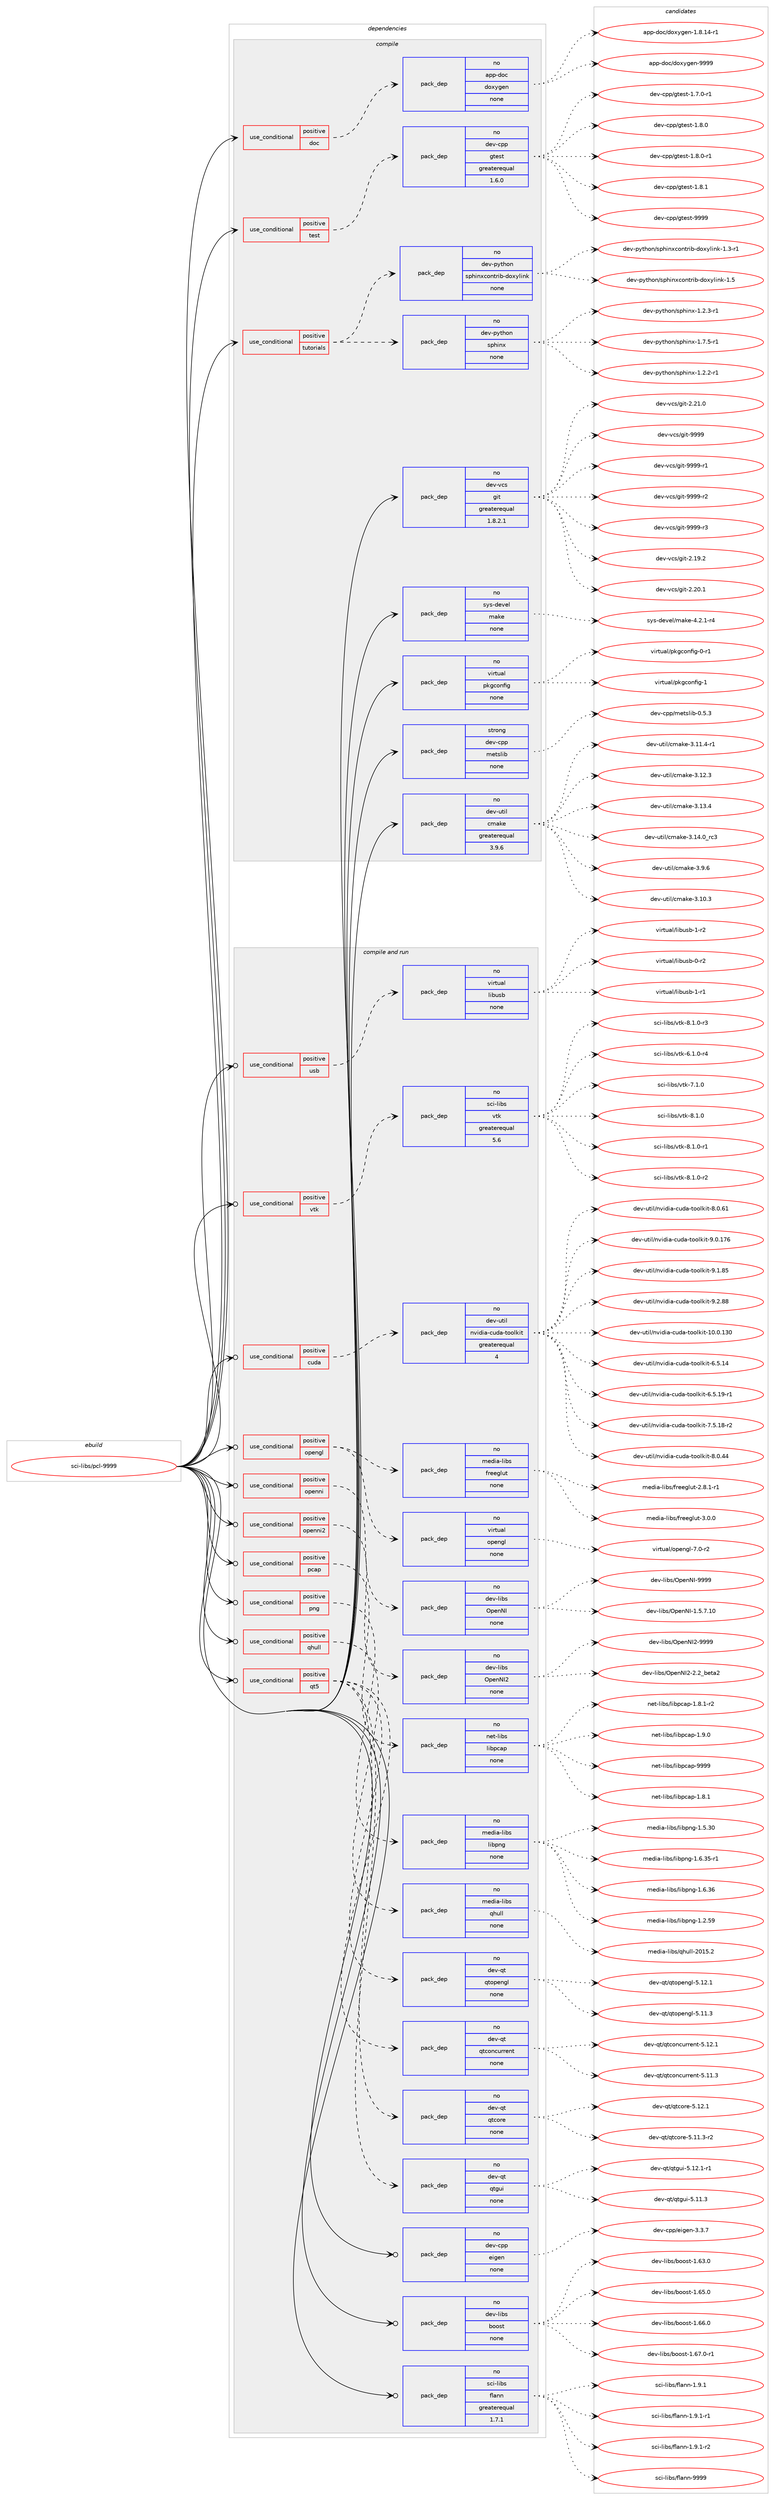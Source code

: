 digraph prolog {

# *************
# Graph options
# *************

newrank=true;
concentrate=true;
compound=true;
graph [rankdir=LR,fontname=Helvetica,fontsize=10,ranksep=1.5];#, ranksep=2.5, nodesep=0.2];
edge  [arrowhead=vee];
node  [fontname=Helvetica,fontsize=10];

# **********
# The ebuild
# **********

subgraph cluster_leftcol {
color=gray;
rank=same;
label=<<i>ebuild</i>>;
id [label="sci-libs/pcl-9999", color=red, width=4, href="../sci-libs/pcl-9999.svg"];
}

# ****************
# The dependencies
# ****************

subgraph cluster_midcol {
color=gray;
label=<<i>dependencies</i>>;
subgraph cluster_compile {
fillcolor="#eeeeee";
style=filled;
label=<<i>compile</i>>;
subgraph cond453941 {
dependency1695697 [label=<<TABLE BORDER="0" CELLBORDER="1" CELLSPACING="0" CELLPADDING="4"><TR><TD ROWSPAN="3" CELLPADDING="10">use_conditional</TD></TR><TR><TD>positive</TD></TR><TR><TD>doc</TD></TR></TABLE>>, shape=none, color=red];
subgraph pack1213952 {
dependency1695698 [label=<<TABLE BORDER="0" CELLBORDER="1" CELLSPACING="0" CELLPADDING="4" WIDTH="220"><TR><TD ROWSPAN="6" CELLPADDING="30">pack_dep</TD></TR><TR><TD WIDTH="110">no</TD></TR><TR><TD>app-doc</TD></TR><TR><TD>doxygen</TD></TR><TR><TD>none</TD></TR><TR><TD></TD></TR></TABLE>>, shape=none, color=blue];
}
dependency1695697:e -> dependency1695698:w [weight=20,style="dashed",arrowhead="vee"];
}
id:e -> dependency1695697:w [weight=20,style="solid",arrowhead="vee"];
subgraph cond453942 {
dependency1695699 [label=<<TABLE BORDER="0" CELLBORDER="1" CELLSPACING="0" CELLPADDING="4"><TR><TD ROWSPAN="3" CELLPADDING="10">use_conditional</TD></TR><TR><TD>positive</TD></TR><TR><TD>test</TD></TR></TABLE>>, shape=none, color=red];
subgraph pack1213953 {
dependency1695700 [label=<<TABLE BORDER="0" CELLBORDER="1" CELLSPACING="0" CELLPADDING="4" WIDTH="220"><TR><TD ROWSPAN="6" CELLPADDING="30">pack_dep</TD></TR><TR><TD WIDTH="110">no</TD></TR><TR><TD>dev-cpp</TD></TR><TR><TD>gtest</TD></TR><TR><TD>greaterequal</TD></TR><TR><TD>1.6.0</TD></TR></TABLE>>, shape=none, color=blue];
}
dependency1695699:e -> dependency1695700:w [weight=20,style="dashed",arrowhead="vee"];
}
id:e -> dependency1695699:w [weight=20,style="solid",arrowhead="vee"];
subgraph cond453943 {
dependency1695701 [label=<<TABLE BORDER="0" CELLBORDER="1" CELLSPACING="0" CELLPADDING="4"><TR><TD ROWSPAN="3" CELLPADDING="10">use_conditional</TD></TR><TR><TD>positive</TD></TR><TR><TD>tutorials</TD></TR></TABLE>>, shape=none, color=red];
subgraph pack1213954 {
dependency1695702 [label=<<TABLE BORDER="0" CELLBORDER="1" CELLSPACING="0" CELLPADDING="4" WIDTH="220"><TR><TD ROWSPAN="6" CELLPADDING="30">pack_dep</TD></TR><TR><TD WIDTH="110">no</TD></TR><TR><TD>dev-python</TD></TR><TR><TD>sphinx</TD></TR><TR><TD>none</TD></TR><TR><TD></TD></TR></TABLE>>, shape=none, color=blue];
}
dependency1695701:e -> dependency1695702:w [weight=20,style="dashed",arrowhead="vee"];
subgraph pack1213955 {
dependency1695703 [label=<<TABLE BORDER="0" CELLBORDER="1" CELLSPACING="0" CELLPADDING="4" WIDTH="220"><TR><TD ROWSPAN="6" CELLPADDING="30">pack_dep</TD></TR><TR><TD WIDTH="110">no</TD></TR><TR><TD>dev-python</TD></TR><TR><TD>sphinxcontrib-doxylink</TD></TR><TR><TD>none</TD></TR><TR><TD></TD></TR></TABLE>>, shape=none, color=blue];
}
dependency1695701:e -> dependency1695703:w [weight=20,style="dashed",arrowhead="vee"];
}
id:e -> dependency1695701:w [weight=20,style="solid",arrowhead="vee"];
subgraph pack1213956 {
dependency1695704 [label=<<TABLE BORDER="0" CELLBORDER="1" CELLSPACING="0" CELLPADDING="4" WIDTH="220"><TR><TD ROWSPAN="6" CELLPADDING="30">pack_dep</TD></TR><TR><TD WIDTH="110">no</TD></TR><TR><TD>dev-util</TD></TR><TR><TD>cmake</TD></TR><TR><TD>greaterequal</TD></TR><TR><TD>3.9.6</TD></TR></TABLE>>, shape=none, color=blue];
}
id:e -> dependency1695704:w [weight=20,style="solid",arrowhead="vee"];
subgraph pack1213957 {
dependency1695705 [label=<<TABLE BORDER="0" CELLBORDER="1" CELLSPACING="0" CELLPADDING="4" WIDTH="220"><TR><TD ROWSPAN="6" CELLPADDING="30">pack_dep</TD></TR><TR><TD WIDTH="110">no</TD></TR><TR><TD>dev-vcs</TD></TR><TR><TD>git</TD></TR><TR><TD>greaterequal</TD></TR><TR><TD>1.8.2.1</TD></TR></TABLE>>, shape=none, color=blue];
}
id:e -> dependency1695705:w [weight=20,style="solid",arrowhead="vee"];
subgraph pack1213958 {
dependency1695706 [label=<<TABLE BORDER="0" CELLBORDER="1" CELLSPACING="0" CELLPADDING="4" WIDTH="220"><TR><TD ROWSPAN="6" CELLPADDING="30">pack_dep</TD></TR><TR><TD WIDTH="110">no</TD></TR><TR><TD>sys-devel</TD></TR><TR><TD>make</TD></TR><TR><TD>none</TD></TR><TR><TD></TD></TR></TABLE>>, shape=none, color=blue];
}
id:e -> dependency1695706:w [weight=20,style="solid",arrowhead="vee"];
subgraph pack1213959 {
dependency1695707 [label=<<TABLE BORDER="0" CELLBORDER="1" CELLSPACING="0" CELLPADDING="4" WIDTH="220"><TR><TD ROWSPAN="6" CELLPADDING="30">pack_dep</TD></TR><TR><TD WIDTH="110">no</TD></TR><TR><TD>virtual</TD></TR><TR><TD>pkgconfig</TD></TR><TR><TD>none</TD></TR><TR><TD></TD></TR></TABLE>>, shape=none, color=blue];
}
id:e -> dependency1695707:w [weight=20,style="solid",arrowhead="vee"];
subgraph pack1213960 {
dependency1695708 [label=<<TABLE BORDER="0" CELLBORDER="1" CELLSPACING="0" CELLPADDING="4" WIDTH="220"><TR><TD ROWSPAN="6" CELLPADDING="30">pack_dep</TD></TR><TR><TD WIDTH="110">strong</TD></TR><TR><TD>dev-cpp</TD></TR><TR><TD>metslib</TD></TR><TR><TD>none</TD></TR><TR><TD></TD></TR></TABLE>>, shape=none, color=blue];
}
id:e -> dependency1695708:w [weight=20,style="solid",arrowhead="vee"];
}
subgraph cluster_compileandrun {
fillcolor="#eeeeee";
style=filled;
label=<<i>compile and run</i>>;
subgraph cond453944 {
dependency1695709 [label=<<TABLE BORDER="0" CELLBORDER="1" CELLSPACING="0" CELLPADDING="4"><TR><TD ROWSPAN="3" CELLPADDING="10">use_conditional</TD></TR><TR><TD>positive</TD></TR><TR><TD>cuda</TD></TR></TABLE>>, shape=none, color=red];
subgraph pack1213961 {
dependency1695710 [label=<<TABLE BORDER="0" CELLBORDER="1" CELLSPACING="0" CELLPADDING="4" WIDTH="220"><TR><TD ROWSPAN="6" CELLPADDING="30">pack_dep</TD></TR><TR><TD WIDTH="110">no</TD></TR><TR><TD>dev-util</TD></TR><TR><TD>nvidia-cuda-toolkit</TD></TR><TR><TD>greaterequal</TD></TR><TR><TD>4</TD></TR></TABLE>>, shape=none, color=blue];
}
dependency1695709:e -> dependency1695710:w [weight=20,style="dashed",arrowhead="vee"];
}
id:e -> dependency1695709:w [weight=20,style="solid",arrowhead="odotvee"];
subgraph cond453945 {
dependency1695711 [label=<<TABLE BORDER="0" CELLBORDER="1" CELLSPACING="0" CELLPADDING="4"><TR><TD ROWSPAN="3" CELLPADDING="10">use_conditional</TD></TR><TR><TD>positive</TD></TR><TR><TD>opengl</TD></TR></TABLE>>, shape=none, color=red];
subgraph pack1213962 {
dependency1695712 [label=<<TABLE BORDER="0" CELLBORDER="1" CELLSPACING="0" CELLPADDING="4" WIDTH="220"><TR><TD ROWSPAN="6" CELLPADDING="30">pack_dep</TD></TR><TR><TD WIDTH="110">no</TD></TR><TR><TD>virtual</TD></TR><TR><TD>opengl</TD></TR><TR><TD>none</TD></TR><TR><TD></TD></TR></TABLE>>, shape=none, color=blue];
}
dependency1695711:e -> dependency1695712:w [weight=20,style="dashed",arrowhead="vee"];
subgraph pack1213963 {
dependency1695713 [label=<<TABLE BORDER="0" CELLBORDER="1" CELLSPACING="0" CELLPADDING="4" WIDTH="220"><TR><TD ROWSPAN="6" CELLPADDING="30">pack_dep</TD></TR><TR><TD WIDTH="110">no</TD></TR><TR><TD>media-libs</TD></TR><TR><TD>freeglut</TD></TR><TR><TD>none</TD></TR><TR><TD></TD></TR></TABLE>>, shape=none, color=blue];
}
dependency1695711:e -> dependency1695713:w [weight=20,style="dashed",arrowhead="vee"];
}
id:e -> dependency1695711:w [weight=20,style="solid",arrowhead="odotvee"];
subgraph cond453946 {
dependency1695714 [label=<<TABLE BORDER="0" CELLBORDER="1" CELLSPACING="0" CELLPADDING="4"><TR><TD ROWSPAN="3" CELLPADDING="10">use_conditional</TD></TR><TR><TD>positive</TD></TR><TR><TD>openni</TD></TR></TABLE>>, shape=none, color=red];
subgraph pack1213964 {
dependency1695715 [label=<<TABLE BORDER="0" CELLBORDER="1" CELLSPACING="0" CELLPADDING="4" WIDTH="220"><TR><TD ROWSPAN="6" CELLPADDING="30">pack_dep</TD></TR><TR><TD WIDTH="110">no</TD></TR><TR><TD>dev-libs</TD></TR><TR><TD>OpenNI</TD></TR><TR><TD>none</TD></TR><TR><TD></TD></TR></TABLE>>, shape=none, color=blue];
}
dependency1695714:e -> dependency1695715:w [weight=20,style="dashed",arrowhead="vee"];
}
id:e -> dependency1695714:w [weight=20,style="solid",arrowhead="odotvee"];
subgraph cond453947 {
dependency1695716 [label=<<TABLE BORDER="0" CELLBORDER="1" CELLSPACING="0" CELLPADDING="4"><TR><TD ROWSPAN="3" CELLPADDING="10">use_conditional</TD></TR><TR><TD>positive</TD></TR><TR><TD>openni2</TD></TR></TABLE>>, shape=none, color=red];
subgraph pack1213965 {
dependency1695717 [label=<<TABLE BORDER="0" CELLBORDER="1" CELLSPACING="0" CELLPADDING="4" WIDTH="220"><TR><TD ROWSPAN="6" CELLPADDING="30">pack_dep</TD></TR><TR><TD WIDTH="110">no</TD></TR><TR><TD>dev-libs</TD></TR><TR><TD>OpenNI2</TD></TR><TR><TD>none</TD></TR><TR><TD></TD></TR></TABLE>>, shape=none, color=blue];
}
dependency1695716:e -> dependency1695717:w [weight=20,style="dashed",arrowhead="vee"];
}
id:e -> dependency1695716:w [weight=20,style="solid",arrowhead="odotvee"];
subgraph cond453948 {
dependency1695718 [label=<<TABLE BORDER="0" CELLBORDER="1" CELLSPACING="0" CELLPADDING="4"><TR><TD ROWSPAN="3" CELLPADDING="10">use_conditional</TD></TR><TR><TD>positive</TD></TR><TR><TD>pcap</TD></TR></TABLE>>, shape=none, color=red];
subgraph pack1213966 {
dependency1695719 [label=<<TABLE BORDER="0" CELLBORDER="1" CELLSPACING="0" CELLPADDING="4" WIDTH="220"><TR><TD ROWSPAN="6" CELLPADDING="30">pack_dep</TD></TR><TR><TD WIDTH="110">no</TD></TR><TR><TD>net-libs</TD></TR><TR><TD>libpcap</TD></TR><TR><TD>none</TD></TR><TR><TD></TD></TR></TABLE>>, shape=none, color=blue];
}
dependency1695718:e -> dependency1695719:w [weight=20,style="dashed",arrowhead="vee"];
}
id:e -> dependency1695718:w [weight=20,style="solid",arrowhead="odotvee"];
subgraph cond453949 {
dependency1695720 [label=<<TABLE BORDER="0" CELLBORDER="1" CELLSPACING="0" CELLPADDING="4"><TR><TD ROWSPAN="3" CELLPADDING="10">use_conditional</TD></TR><TR><TD>positive</TD></TR><TR><TD>png</TD></TR></TABLE>>, shape=none, color=red];
subgraph pack1213967 {
dependency1695721 [label=<<TABLE BORDER="0" CELLBORDER="1" CELLSPACING="0" CELLPADDING="4" WIDTH="220"><TR><TD ROWSPAN="6" CELLPADDING="30">pack_dep</TD></TR><TR><TD WIDTH="110">no</TD></TR><TR><TD>media-libs</TD></TR><TR><TD>libpng</TD></TR><TR><TD>none</TD></TR><TR><TD></TD></TR></TABLE>>, shape=none, color=blue];
}
dependency1695720:e -> dependency1695721:w [weight=20,style="dashed",arrowhead="vee"];
}
id:e -> dependency1695720:w [weight=20,style="solid",arrowhead="odotvee"];
subgraph cond453950 {
dependency1695722 [label=<<TABLE BORDER="0" CELLBORDER="1" CELLSPACING="0" CELLPADDING="4"><TR><TD ROWSPAN="3" CELLPADDING="10">use_conditional</TD></TR><TR><TD>positive</TD></TR><TR><TD>qhull</TD></TR></TABLE>>, shape=none, color=red];
subgraph pack1213968 {
dependency1695723 [label=<<TABLE BORDER="0" CELLBORDER="1" CELLSPACING="0" CELLPADDING="4" WIDTH="220"><TR><TD ROWSPAN="6" CELLPADDING="30">pack_dep</TD></TR><TR><TD WIDTH="110">no</TD></TR><TR><TD>media-libs</TD></TR><TR><TD>qhull</TD></TR><TR><TD>none</TD></TR><TR><TD></TD></TR></TABLE>>, shape=none, color=blue];
}
dependency1695722:e -> dependency1695723:w [weight=20,style="dashed",arrowhead="vee"];
}
id:e -> dependency1695722:w [weight=20,style="solid",arrowhead="odotvee"];
subgraph cond453951 {
dependency1695724 [label=<<TABLE BORDER="0" CELLBORDER="1" CELLSPACING="0" CELLPADDING="4"><TR><TD ROWSPAN="3" CELLPADDING="10">use_conditional</TD></TR><TR><TD>positive</TD></TR><TR><TD>qt5</TD></TR></TABLE>>, shape=none, color=red];
subgraph pack1213969 {
dependency1695725 [label=<<TABLE BORDER="0" CELLBORDER="1" CELLSPACING="0" CELLPADDING="4" WIDTH="220"><TR><TD ROWSPAN="6" CELLPADDING="30">pack_dep</TD></TR><TR><TD WIDTH="110">no</TD></TR><TR><TD>dev-qt</TD></TR><TR><TD>qtgui</TD></TR><TR><TD>none</TD></TR><TR><TD></TD></TR></TABLE>>, shape=none, color=blue];
}
dependency1695724:e -> dependency1695725:w [weight=20,style="dashed",arrowhead="vee"];
subgraph pack1213970 {
dependency1695726 [label=<<TABLE BORDER="0" CELLBORDER="1" CELLSPACING="0" CELLPADDING="4" WIDTH="220"><TR><TD ROWSPAN="6" CELLPADDING="30">pack_dep</TD></TR><TR><TD WIDTH="110">no</TD></TR><TR><TD>dev-qt</TD></TR><TR><TD>qtcore</TD></TR><TR><TD>none</TD></TR><TR><TD></TD></TR></TABLE>>, shape=none, color=blue];
}
dependency1695724:e -> dependency1695726:w [weight=20,style="dashed",arrowhead="vee"];
subgraph pack1213971 {
dependency1695727 [label=<<TABLE BORDER="0" CELLBORDER="1" CELLSPACING="0" CELLPADDING="4" WIDTH="220"><TR><TD ROWSPAN="6" CELLPADDING="30">pack_dep</TD></TR><TR><TD WIDTH="110">no</TD></TR><TR><TD>dev-qt</TD></TR><TR><TD>qtconcurrent</TD></TR><TR><TD>none</TD></TR><TR><TD></TD></TR></TABLE>>, shape=none, color=blue];
}
dependency1695724:e -> dependency1695727:w [weight=20,style="dashed",arrowhead="vee"];
subgraph pack1213972 {
dependency1695728 [label=<<TABLE BORDER="0" CELLBORDER="1" CELLSPACING="0" CELLPADDING="4" WIDTH="220"><TR><TD ROWSPAN="6" CELLPADDING="30">pack_dep</TD></TR><TR><TD WIDTH="110">no</TD></TR><TR><TD>dev-qt</TD></TR><TR><TD>qtopengl</TD></TR><TR><TD>none</TD></TR><TR><TD></TD></TR></TABLE>>, shape=none, color=blue];
}
dependency1695724:e -> dependency1695728:w [weight=20,style="dashed",arrowhead="vee"];
}
id:e -> dependency1695724:w [weight=20,style="solid",arrowhead="odotvee"];
subgraph cond453952 {
dependency1695729 [label=<<TABLE BORDER="0" CELLBORDER="1" CELLSPACING="0" CELLPADDING="4"><TR><TD ROWSPAN="3" CELLPADDING="10">use_conditional</TD></TR><TR><TD>positive</TD></TR><TR><TD>usb</TD></TR></TABLE>>, shape=none, color=red];
subgraph pack1213973 {
dependency1695730 [label=<<TABLE BORDER="0" CELLBORDER="1" CELLSPACING="0" CELLPADDING="4" WIDTH="220"><TR><TD ROWSPAN="6" CELLPADDING="30">pack_dep</TD></TR><TR><TD WIDTH="110">no</TD></TR><TR><TD>virtual</TD></TR><TR><TD>libusb</TD></TR><TR><TD>none</TD></TR><TR><TD></TD></TR></TABLE>>, shape=none, color=blue];
}
dependency1695729:e -> dependency1695730:w [weight=20,style="dashed",arrowhead="vee"];
}
id:e -> dependency1695729:w [weight=20,style="solid",arrowhead="odotvee"];
subgraph cond453953 {
dependency1695731 [label=<<TABLE BORDER="0" CELLBORDER="1" CELLSPACING="0" CELLPADDING="4"><TR><TD ROWSPAN="3" CELLPADDING="10">use_conditional</TD></TR><TR><TD>positive</TD></TR><TR><TD>vtk</TD></TR></TABLE>>, shape=none, color=red];
subgraph pack1213974 {
dependency1695732 [label=<<TABLE BORDER="0" CELLBORDER="1" CELLSPACING="0" CELLPADDING="4" WIDTH="220"><TR><TD ROWSPAN="6" CELLPADDING="30">pack_dep</TD></TR><TR><TD WIDTH="110">no</TD></TR><TR><TD>sci-libs</TD></TR><TR><TD>vtk</TD></TR><TR><TD>greaterequal</TD></TR><TR><TD>5.6</TD></TR></TABLE>>, shape=none, color=blue];
}
dependency1695731:e -> dependency1695732:w [weight=20,style="dashed",arrowhead="vee"];
}
id:e -> dependency1695731:w [weight=20,style="solid",arrowhead="odotvee"];
subgraph pack1213975 {
dependency1695733 [label=<<TABLE BORDER="0" CELLBORDER="1" CELLSPACING="0" CELLPADDING="4" WIDTH="220"><TR><TD ROWSPAN="6" CELLPADDING="30">pack_dep</TD></TR><TR><TD WIDTH="110">no</TD></TR><TR><TD>dev-cpp</TD></TR><TR><TD>eigen</TD></TR><TR><TD>none</TD></TR><TR><TD></TD></TR></TABLE>>, shape=none, color=blue];
}
id:e -> dependency1695733:w [weight=20,style="solid",arrowhead="odotvee"];
subgraph pack1213976 {
dependency1695734 [label=<<TABLE BORDER="0" CELLBORDER="1" CELLSPACING="0" CELLPADDING="4" WIDTH="220"><TR><TD ROWSPAN="6" CELLPADDING="30">pack_dep</TD></TR><TR><TD WIDTH="110">no</TD></TR><TR><TD>dev-libs</TD></TR><TR><TD>boost</TD></TR><TR><TD>none</TD></TR><TR><TD></TD></TR></TABLE>>, shape=none, color=blue];
}
id:e -> dependency1695734:w [weight=20,style="solid",arrowhead="odotvee"];
subgraph pack1213977 {
dependency1695735 [label=<<TABLE BORDER="0" CELLBORDER="1" CELLSPACING="0" CELLPADDING="4" WIDTH="220"><TR><TD ROWSPAN="6" CELLPADDING="30">pack_dep</TD></TR><TR><TD WIDTH="110">no</TD></TR><TR><TD>sci-libs</TD></TR><TR><TD>flann</TD></TR><TR><TD>greaterequal</TD></TR><TR><TD>1.7.1</TD></TR></TABLE>>, shape=none, color=blue];
}
id:e -> dependency1695735:w [weight=20,style="solid",arrowhead="odotvee"];
}
subgraph cluster_run {
fillcolor="#eeeeee";
style=filled;
label=<<i>run</i>>;
}
}

# **************
# The candidates
# **************

subgraph cluster_choices {
rank=same;
color=gray;
label=<<i>candidates</i>>;

subgraph choice1213952 {
color=black;
nodesep=1;
choice97112112451001119947100111120121103101110454946564649524511449 [label="app-doc/doxygen-1.8.14-r1", color=red, width=4,href="../app-doc/doxygen-1.8.14-r1.svg"];
choice971121124510011199471001111201211031011104557575757 [label="app-doc/doxygen-9999", color=red, width=4,href="../app-doc/doxygen-9999.svg"];
dependency1695698:e -> choice97112112451001119947100111120121103101110454946564649524511449:w [style=dotted,weight="100"];
dependency1695698:e -> choice971121124510011199471001111201211031011104557575757:w [style=dotted,weight="100"];
}
subgraph choice1213953 {
color=black;
nodesep=1;
choice1001011184599112112471031161011151164549465546484511449 [label="dev-cpp/gtest-1.7.0-r1", color=red, width=4,href="../dev-cpp/gtest-1.7.0-r1.svg"];
choice100101118459911211247103116101115116454946564648 [label="dev-cpp/gtest-1.8.0", color=red, width=4,href="../dev-cpp/gtest-1.8.0.svg"];
choice1001011184599112112471031161011151164549465646484511449 [label="dev-cpp/gtest-1.8.0-r1", color=red, width=4,href="../dev-cpp/gtest-1.8.0-r1.svg"];
choice100101118459911211247103116101115116454946564649 [label="dev-cpp/gtest-1.8.1", color=red, width=4,href="../dev-cpp/gtest-1.8.1.svg"];
choice1001011184599112112471031161011151164557575757 [label="dev-cpp/gtest-9999", color=red, width=4,href="../dev-cpp/gtest-9999.svg"];
dependency1695700:e -> choice1001011184599112112471031161011151164549465546484511449:w [style=dotted,weight="100"];
dependency1695700:e -> choice100101118459911211247103116101115116454946564648:w [style=dotted,weight="100"];
dependency1695700:e -> choice1001011184599112112471031161011151164549465646484511449:w [style=dotted,weight="100"];
dependency1695700:e -> choice100101118459911211247103116101115116454946564649:w [style=dotted,weight="100"];
dependency1695700:e -> choice1001011184599112112471031161011151164557575757:w [style=dotted,weight="100"];
}
subgraph choice1213954 {
color=black;
nodesep=1;
choice10010111845112121116104111110471151121041051101204549465046504511449 [label="dev-python/sphinx-1.2.2-r1", color=red, width=4,href="../dev-python/sphinx-1.2.2-r1.svg"];
choice10010111845112121116104111110471151121041051101204549465046514511449 [label="dev-python/sphinx-1.2.3-r1", color=red, width=4,href="../dev-python/sphinx-1.2.3-r1.svg"];
choice10010111845112121116104111110471151121041051101204549465546534511449 [label="dev-python/sphinx-1.7.5-r1", color=red, width=4,href="../dev-python/sphinx-1.7.5-r1.svg"];
dependency1695702:e -> choice10010111845112121116104111110471151121041051101204549465046504511449:w [style=dotted,weight="100"];
dependency1695702:e -> choice10010111845112121116104111110471151121041051101204549465046514511449:w [style=dotted,weight="100"];
dependency1695702:e -> choice10010111845112121116104111110471151121041051101204549465546534511449:w [style=dotted,weight="100"];
}
subgraph choice1213955 {
color=black;
nodesep=1;
choice1001011184511212111610411111047115112104105110120991111101161141059845100111120121108105110107454946514511449 [label="dev-python/sphinxcontrib-doxylink-1.3-r1", color=red, width=4,href="../dev-python/sphinxcontrib-doxylink-1.3-r1.svg"];
choice100101118451121211161041111104711511210410511012099111110116114105984510011112012110810511010745494653 [label="dev-python/sphinxcontrib-doxylink-1.5", color=red, width=4,href="../dev-python/sphinxcontrib-doxylink-1.5.svg"];
dependency1695703:e -> choice1001011184511212111610411111047115112104105110120991111101161141059845100111120121108105110107454946514511449:w [style=dotted,weight="100"];
dependency1695703:e -> choice100101118451121211161041111104711511210410511012099111110116114105984510011112012110810511010745494653:w [style=dotted,weight="100"];
}
subgraph choice1213956 {
color=black;
nodesep=1;
choice1001011184511711610510847991099710710145514649484651 [label="dev-util/cmake-3.10.3", color=red, width=4,href="../dev-util/cmake-3.10.3.svg"];
choice10010111845117116105108479910997107101455146494946524511449 [label="dev-util/cmake-3.11.4-r1", color=red, width=4,href="../dev-util/cmake-3.11.4-r1.svg"];
choice1001011184511711610510847991099710710145514649504651 [label="dev-util/cmake-3.12.3", color=red, width=4,href="../dev-util/cmake-3.12.3.svg"];
choice1001011184511711610510847991099710710145514649514652 [label="dev-util/cmake-3.13.4", color=red, width=4,href="../dev-util/cmake-3.13.4.svg"];
choice1001011184511711610510847991099710710145514649524648951149951 [label="dev-util/cmake-3.14.0_rc3", color=red, width=4,href="../dev-util/cmake-3.14.0_rc3.svg"];
choice10010111845117116105108479910997107101455146574654 [label="dev-util/cmake-3.9.6", color=red, width=4,href="../dev-util/cmake-3.9.6.svg"];
dependency1695704:e -> choice1001011184511711610510847991099710710145514649484651:w [style=dotted,weight="100"];
dependency1695704:e -> choice10010111845117116105108479910997107101455146494946524511449:w [style=dotted,weight="100"];
dependency1695704:e -> choice1001011184511711610510847991099710710145514649504651:w [style=dotted,weight="100"];
dependency1695704:e -> choice1001011184511711610510847991099710710145514649514652:w [style=dotted,weight="100"];
dependency1695704:e -> choice1001011184511711610510847991099710710145514649524648951149951:w [style=dotted,weight="100"];
dependency1695704:e -> choice10010111845117116105108479910997107101455146574654:w [style=dotted,weight="100"];
}
subgraph choice1213957 {
color=black;
nodesep=1;
choice10010111845118991154710310511645504649574650 [label="dev-vcs/git-2.19.2", color=red, width=4,href="../dev-vcs/git-2.19.2.svg"];
choice10010111845118991154710310511645504650484649 [label="dev-vcs/git-2.20.1", color=red, width=4,href="../dev-vcs/git-2.20.1.svg"];
choice10010111845118991154710310511645504650494648 [label="dev-vcs/git-2.21.0", color=red, width=4,href="../dev-vcs/git-2.21.0.svg"];
choice1001011184511899115471031051164557575757 [label="dev-vcs/git-9999", color=red, width=4,href="../dev-vcs/git-9999.svg"];
choice10010111845118991154710310511645575757574511449 [label="dev-vcs/git-9999-r1", color=red, width=4,href="../dev-vcs/git-9999-r1.svg"];
choice10010111845118991154710310511645575757574511450 [label="dev-vcs/git-9999-r2", color=red, width=4,href="../dev-vcs/git-9999-r2.svg"];
choice10010111845118991154710310511645575757574511451 [label="dev-vcs/git-9999-r3", color=red, width=4,href="../dev-vcs/git-9999-r3.svg"];
dependency1695705:e -> choice10010111845118991154710310511645504649574650:w [style=dotted,weight="100"];
dependency1695705:e -> choice10010111845118991154710310511645504650484649:w [style=dotted,weight="100"];
dependency1695705:e -> choice10010111845118991154710310511645504650494648:w [style=dotted,weight="100"];
dependency1695705:e -> choice1001011184511899115471031051164557575757:w [style=dotted,weight="100"];
dependency1695705:e -> choice10010111845118991154710310511645575757574511449:w [style=dotted,weight="100"];
dependency1695705:e -> choice10010111845118991154710310511645575757574511450:w [style=dotted,weight="100"];
dependency1695705:e -> choice10010111845118991154710310511645575757574511451:w [style=dotted,weight="100"];
}
subgraph choice1213958 {
color=black;
nodesep=1;
choice1151211154510010111810110847109971071014552465046494511452 [label="sys-devel/make-4.2.1-r4", color=red, width=4,href="../sys-devel/make-4.2.1-r4.svg"];
dependency1695706:e -> choice1151211154510010111810110847109971071014552465046494511452:w [style=dotted,weight="100"];
}
subgraph choice1213959 {
color=black;
nodesep=1;
choice11810511411611797108471121071039911111010210510345484511449 [label="virtual/pkgconfig-0-r1", color=red, width=4,href="../virtual/pkgconfig-0-r1.svg"];
choice1181051141161179710847112107103991111101021051034549 [label="virtual/pkgconfig-1", color=red, width=4,href="../virtual/pkgconfig-1.svg"];
dependency1695707:e -> choice11810511411611797108471121071039911111010210510345484511449:w [style=dotted,weight="100"];
dependency1695707:e -> choice1181051141161179710847112107103991111101021051034549:w [style=dotted,weight="100"];
}
subgraph choice1213960 {
color=black;
nodesep=1;
choice10010111845991121124710910111611510810598454846534651 [label="dev-cpp/metslib-0.5.3", color=red, width=4,href="../dev-cpp/metslib-0.5.3.svg"];
dependency1695708:e -> choice10010111845991121124710910111611510810598454846534651:w [style=dotted,weight="100"];
}
subgraph choice1213961 {
color=black;
nodesep=1;
choice10010111845117116105108471101181051001059745991171009745116111111108107105116454948464846495148 [label="dev-util/nvidia-cuda-toolkit-10.0.130", color=red, width=4,href="../dev-util/nvidia-cuda-toolkit-10.0.130.svg"];
choice1001011184511711610510847110118105100105974599117100974511611111110810710511645544653464952 [label="dev-util/nvidia-cuda-toolkit-6.5.14", color=red, width=4,href="../dev-util/nvidia-cuda-toolkit-6.5.14.svg"];
choice10010111845117116105108471101181051001059745991171009745116111111108107105116455446534649574511449 [label="dev-util/nvidia-cuda-toolkit-6.5.19-r1", color=red, width=4,href="../dev-util/nvidia-cuda-toolkit-6.5.19-r1.svg"];
choice10010111845117116105108471101181051001059745991171009745116111111108107105116455546534649564511450 [label="dev-util/nvidia-cuda-toolkit-7.5.18-r2", color=red, width=4,href="../dev-util/nvidia-cuda-toolkit-7.5.18-r2.svg"];
choice1001011184511711610510847110118105100105974599117100974511611111110810710511645564648465252 [label="dev-util/nvidia-cuda-toolkit-8.0.44", color=red, width=4,href="../dev-util/nvidia-cuda-toolkit-8.0.44.svg"];
choice1001011184511711610510847110118105100105974599117100974511611111110810710511645564648465449 [label="dev-util/nvidia-cuda-toolkit-8.0.61", color=red, width=4,href="../dev-util/nvidia-cuda-toolkit-8.0.61.svg"];
choice100101118451171161051084711011810510010597459911710097451161111111081071051164557464846495554 [label="dev-util/nvidia-cuda-toolkit-9.0.176", color=red, width=4,href="../dev-util/nvidia-cuda-toolkit-9.0.176.svg"];
choice1001011184511711610510847110118105100105974599117100974511611111110810710511645574649465653 [label="dev-util/nvidia-cuda-toolkit-9.1.85", color=red, width=4,href="../dev-util/nvidia-cuda-toolkit-9.1.85.svg"];
choice1001011184511711610510847110118105100105974599117100974511611111110810710511645574650465656 [label="dev-util/nvidia-cuda-toolkit-9.2.88", color=red, width=4,href="../dev-util/nvidia-cuda-toolkit-9.2.88.svg"];
dependency1695710:e -> choice10010111845117116105108471101181051001059745991171009745116111111108107105116454948464846495148:w [style=dotted,weight="100"];
dependency1695710:e -> choice1001011184511711610510847110118105100105974599117100974511611111110810710511645544653464952:w [style=dotted,weight="100"];
dependency1695710:e -> choice10010111845117116105108471101181051001059745991171009745116111111108107105116455446534649574511449:w [style=dotted,weight="100"];
dependency1695710:e -> choice10010111845117116105108471101181051001059745991171009745116111111108107105116455546534649564511450:w [style=dotted,weight="100"];
dependency1695710:e -> choice1001011184511711610510847110118105100105974599117100974511611111110810710511645564648465252:w [style=dotted,weight="100"];
dependency1695710:e -> choice1001011184511711610510847110118105100105974599117100974511611111110810710511645564648465449:w [style=dotted,weight="100"];
dependency1695710:e -> choice100101118451171161051084711011810510010597459911710097451161111111081071051164557464846495554:w [style=dotted,weight="100"];
dependency1695710:e -> choice1001011184511711610510847110118105100105974599117100974511611111110810710511645574649465653:w [style=dotted,weight="100"];
dependency1695710:e -> choice1001011184511711610510847110118105100105974599117100974511611111110810710511645574650465656:w [style=dotted,weight="100"];
}
subgraph choice1213962 {
color=black;
nodesep=1;
choice1181051141161179710847111112101110103108455546484511450 [label="virtual/opengl-7.0-r2", color=red, width=4,href="../virtual/opengl-7.0-r2.svg"];
dependency1695712:e -> choice1181051141161179710847111112101110103108455546484511450:w [style=dotted,weight="100"];
}
subgraph choice1213963 {
color=black;
nodesep=1;
choice109101100105974510810598115471021141011011031081171164550465646494511449 [label="media-libs/freeglut-2.8.1-r1", color=red, width=4,href="../media-libs/freeglut-2.8.1-r1.svg"];
choice10910110010597451081059811547102114101101103108117116455146484648 [label="media-libs/freeglut-3.0.0", color=red, width=4,href="../media-libs/freeglut-3.0.0.svg"];
dependency1695713:e -> choice109101100105974510810598115471021141011011031081171164550465646494511449:w [style=dotted,weight="100"];
dependency1695713:e -> choice10910110010597451081059811547102114101101103108117116455146484648:w [style=dotted,weight="100"];
}
subgraph choice1213964 {
color=black;
nodesep=1;
choice100101118451081059811547791121011107873454946534655464948 [label="dev-libs/OpenNI-1.5.7.10", color=red, width=4,href="../dev-libs/OpenNI-1.5.7.10.svg"];
choice1001011184510810598115477911210111078734557575757 [label="dev-libs/OpenNI-9999", color=red, width=4,href="../dev-libs/OpenNI-9999.svg"];
dependency1695715:e -> choice100101118451081059811547791121011107873454946534655464948:w [style=dotted,weight="100"];
dependency1695715:e -> choice1001011184510810598115477911210111078734557575757:w [style=dotted,weight="100"];
}
subgraph choice1213965 {
color=black;
nodesep=1;
choice100101118451081059811547791121011107873504550465095981011169750 [label="dev-libs/OpenNI2-2.2_beta2", color=red, width=4,href="../dev-libs/OpenNI2-2.2_beta2.svg"];
choice100101118451081059811547791121011107873504557575757 [label="dev-libs/OpenNI2-9999", color=red, width=4,href="../dev-libs/OpenNI2-9999.svg"];
dependency1695717:e -> choice100101118451081059811547791121011107873504550465095981011169750:w [style=dotted,weight="100"];
dependency1695717:e -> choice100101118451081059811547791121011107873504557575757:w [style=dotted,weight="100"];
}
subgraph choice1213966 {
color=black;
nodesep=1;
choice110101116451081059811547108105981129997112454946564649 [label="net-libs/libpcap-1.8.1", color=red, width=4,href="../net-libs/libpcap-1.8.1.svg"];
choice1101011164510810598115471081059811299971124549465646494511450 [label="net-libs/libpcap-1.8.1-r2", color=red, width=4,href="../net-libs/libpcap-1.8.1-r2.svg"];
choice110101116451081059811547108105981129997112454946574648 [label="net-libs/libpcap-1.9.0", color=red, width=4,href="../net-libs/libpcap-1.9.0.svg"];
choice1101011164510810598115471081059811299971124557575757 [label="net-libs/libpcap-9999", color=red, width=4,href="../net-libs/libpcap-9999.svg"];
dependency1695719:e -> choice110101116451081059811547108105981129997112454946564649:w [style=dotted,weight="100"];
dependency1695719:e -> choice1101011164510810598115471081059811299971124549465646494511450:w [style=dotted,weight="100"];
dependency1695719:e -> choice110101116451081059811547108105981129997112454946574648:w [style=dotted,weight="100"];
dependency1695719:e -> choice1101011164510810598115471081059811299971124557575757:w [style=dotted,weight="100"];
}
subgraph choice1213967 {
color=black;
nodesep=1;
choice109101100105974510810598115471081059811211010345494650465357 [label="media-libs/libpng-1.2.59", color=red, width=4,href="../media-libs/libpng-1.2.59.svg"];
choice109101100105974510810598115471081059811211010345494653465148 [label="media-libs/libpng-1.5.30", color=red, width=4,href="../media-libs/libpng-1.5.30.svg"];
choice1091011001059745108105981154710810598112110103454946544651534511449 [label="media-libs/libpng-1.6.35-r1", color=red, width=4,href="../media-libs/libpng-1.6.35-r1.svg"];
choice109101100105974510810598115471081059811211010345494654465154 [label="media-libs/libpng-1.6.36", color=red, width=4,href="../media-libs/libpng-1.6.36.svg"];
dependency1695721:e -> choice109101100105974510810598115471081059811211010345494650465357:w [style=dotted,weight="100"];
dependency1695721:e -> choice109101100105974510810598115471081059811211010345494653465148:w [style=dotted,weight="100"];
dependency1695721:e -> choice1091011001059745108105981154710810598112110103454946544651534511449:w [style=dotted,weight="100"];
dependency1695721:e -> choice109101100105974510810598115471081059811211010345494654465154:w [style=dotted,weight="100"];
}
subgraph choice1213968 {
color=black;
nodesep=1;
choice1091011001059745108105981154711310411710810845504849534650 [label="media-libs/qhull-2015.2", color=red, width=4,href="../media-libs/qhull-2015.2.svg"];
dependency1695723:e -> choice1091011001059745108105981154711310411710810845504849534650:w [style=dotted,weight="100"];
}
subgraph choice1213969 {
color=black;
nodesep=1;
choice100101118451131164711311610311710545534649494651 [label="dev-qt/qtgui-5.11.3", color=red, width=4,href="../dev-qt/qtgui-5.11.3.svg"];
choice1001011184511311647113116103117105455346495046494511449 [label="dev-qt/qtgui-5.12.1-r1", color=red, width=4,href="../dev-qt/qtgui-5.12.1-r1.svg"];
dependency1695725:e -> choice100101118451131164711311610311710545534649494651:w [style=dotted,weight="100"];
dependency1695725:e -> choice1001011184511311647113116103117105455346495046494511449:w [style=dotted,weight="100"];
}
subgraph choice1213970 {
color=black;
nodesep=1;
choice100101118451131164711311699111114101455346494946514511450 [label="dev-qt/qtcore-5.11.3-r2", color=red, width=4,href="../dev-qt/qtcore-5.11.3-r2.svg"];
choice10010111845113116471131169911111410145534649504649 [label="dev-qt/qtcore-5.12.1", color=red, width=4,href="../dev-qt/qtcore-5.12.1.svg"];
dependency1695726:e -> choice100101118451131164711311699111114101455346494946514511450:w [style=dotted,weight="100"];
dependency1695726:e -> choice10010111845113116471131169911111410145534649504649:w [style=dotted,weight="100"];
}
subgraph choice1213971 {
color=black;
nodesep=1;
choice1001011184511311647113116991111109911711411410111011645534649494651 [label="dev-qt/qtconcurrent-5.11.3", color=red, width=4,href="../dev-qt/qtconcurrent-5.11.3.svg"];
choice1001011184511311647113116991111109911711411410111011645534649504649 [label="dev-qt/qtconcurrent-5.12.1", color=red, width=4,href="../dev-qt/qtconcurrent-5.12.1.svg"];
dependency1695727:e -> choice1001011184511311647113116991111109911711411410111011645534649494651:w [style=dotted,weight="100"];
dependency1695727:e -> choice1001011184511311647113116991111109911711411410111011645534649504649:w [style=dotted,weight="100"];
}
subgraph choice1213972 {
color=black;
nodesep=1;
choice100101118451131164711311611111210111010310845534649494651 [label="dev-qt/qtopengl-5.11.3", color=red, width=4,href="../dev-qt/qtopengl-5.11.3.svg"];
choice100101118451131164711311611111210111010310845534649504649 [label="dev-qt/qtopengl-5.12.1", color=red, width=4,href="../dev-qt/qtopengl-5.12.1.svg"];
dependency1695728:e -> choice100101118451131164711311611111210111010310845534649494651:w [style=dotted,weight="100"];
dependency1695728:e -> choice100101118451131164711311611111210111010310845534649504649:w [style=dotted,weight="100"];
}
subgraph choice1213973 {
color=black;
nodesep=1;
choice1181051141161179710847108105981171159845484511450 [label="virtual/libusb-0-r2", color=red, width=4,href="../virtual/libusb-0-r2.svg"];
choice1181051141161179710847108105981171159845494511449 [label="virtual/libusb-1-r1", color=red, width=4,href="../virtual/libusb-1-r1.svg"];
choice1181051141161179710847108105981171159845494511450 [label="virtual/libusb-1-r2", color=red, width=4,href="../virtual/libusb-1-r2.svg"];
dependency1695730:e -> choice1181051141161179710847108105981171159845484511450:w [style=dotted,weight="100"];
dependency1695730:e -> choice1181051141161179710847108105981171159845494511449:w [style=dotted,weight="100"];
dependency1695730:e -> choice1181051141161179710847108105981171159845494511450:w [style=dotted,weight="100"];
}
subgraph choice1213974 {
color=black;
nodesep=1;
choice115991054510810598115471181161074554464946484511452 [label="sci-libs/vtk-6.1.0-r4", color=red, width=4,href="../sci-libs/vtk-6.1.0-r4.svg"];
choice11599105451081059811547118116107455546494648 [label="sci-libs/vtk-7.1.0", color=red, width=4,href="../sci-libs/vtk-7.1.0.svg"];
choice11599105451081059811547118116107455646494648 [label="sci-libs/vtk-8.1.0", color=red, width=4,href="../sci-libs/vtk-8.1.0.svg"];
choice115991054510810598115471181161074556464946484511449 [label="sci-libs/vtk-8.1.0-r1", color=red, width=4,href="../sci-libs/vtk-8.1.0-r1.svg"];
choice115991054510810598115471181161074556464946484511450 [label="sci-libs/vtk-8.1.0-r2", color=red, width=4,href="../sci-libs/vtk-8.1.0-r2.svg"];
choice115991054510810598115471181161074556464946484511451 [label="sci-libs/vtk-8.1.0-r3", color=red, width=4,href="../sci-libs/vtk-8.1.0-r3.svg"];
dependency1695732:e -> choice115991054510810598115471181161074554464946484511452:w [style=dotted,weight="100"];
dependency1695732:e -> choice11599105451081059811547118116107455546494648:w [style=dotted,weight="100"];
dependency1695732:e -> choice11599105451081059811547118116107455646494648:w [style=dotted,weight="100"];
dependency1695732:e -> choice115991054510810598115471181161074556464946484511449:w [style=dotted,weight="100"];
dependency1695732:e -> choice115991054510810598115471181161074556464946484511450:w [style=dotted,weight="100"];
dependency1695732:e -> choice115991054510810598115471181161074556464946484511451:w [style=dotted,weight="100"];
}
subgraph choice1213975 {
color=black;
nodesep=1;
choice100101118459911211247101105103101110455146514655 [label="dev-cpp/eigen-3.3.7", color=red, width=4,href="../dev-cpp/eigen-3.3.7.svg"];
dependency1695733:e -> choice100101118459911211247101105103101110455146514655:w [style=dotted,weight="100"];
}
subgraph choice1213976 {
color=black;
nodesep=1;
choice1001011184510810598115479811111111511645494654514648 [label="dev-libs/boost-1.63.0", color=red, width=4,href="../dev-libs/boost-1.63.0.svg"];
choice1001011184510810598115479811111111511645494654534648 [label="dev-libs/boost-1.65.0", color=red, width=4,href="../dev-libs/boost-1.65.0.svg"];
choice1001011184510810598115479811111111511645494654544648 [label="dev-libs/boost-1.66.0", color=red, width=4,href="../dev-libs/boost-1.66.0.svg"];
choice10010111845108105981154798111111115116454946545546484511449 [label="dev-libs/boost-1.67.0-r1", color=red, width=4,href="../dev-libs/boost-1.67.0-r1.svg"];
dependency1695734:e -> choice1001011184510810598115479811111111511645494654514648:w [style=dotted,weight="100"];
dependency1695734:e -> choice1001011184510810598115479811111111511645494654534648:w [style=dotted,weight="100"];
dependency1695734:e -> choice1001011184510810598115479811111111511645494654544648:w [style=dotted,weight="100"];
dependency1695734:e -> choice10010111845108105981154798111111115116454946545546484511449:w [style=dotted,weight="100"];
}
subgraph choice1213977 {
color=black;
nodesep=1;
choice1159910545108105981154710210897110110454946574649 [label="sci-libs/flann-1.9.1", color=red, width=4,href="../sci-libs/flann-1.9.1.svg"];
choice11599105451081059811547102108971101104549465746494511449 [label="sci-libs/flann-1.9.1-r1", color=red, width=4,href="../sci-libs/flann-1.9.1-r1.svg"];
choice11599105451081059811547102108971101104549465746494511450 [label="sci-libs/flann-1.9.1-r2", color=red, width=4,href="../sci-libs/flann-1.9.1-r2.svg"];
choice11599105451081059811547102108971101104557575757 [label="sci-libs/flann-9999", color=red, width=4,href="../sci-libs/flann-9999.svg"];
dependency1695735:e -> choice1159910545108105981154710210897110110454946574649:w [style=dotted,weight="100"];
dependency1695735:e -> choice11599105451081059811547102108971101104549465746494511449:w [style=dotted,weight="100"];
dependency1695735:e -> choice11599105451081059811547102108971101104549465746494511450:w [style=dotted,weight="100"];
dependency1695735:e -> choice11599105451081059811547102108971101104557575757:w [style=dotted,weight="100"];
}
}

}
